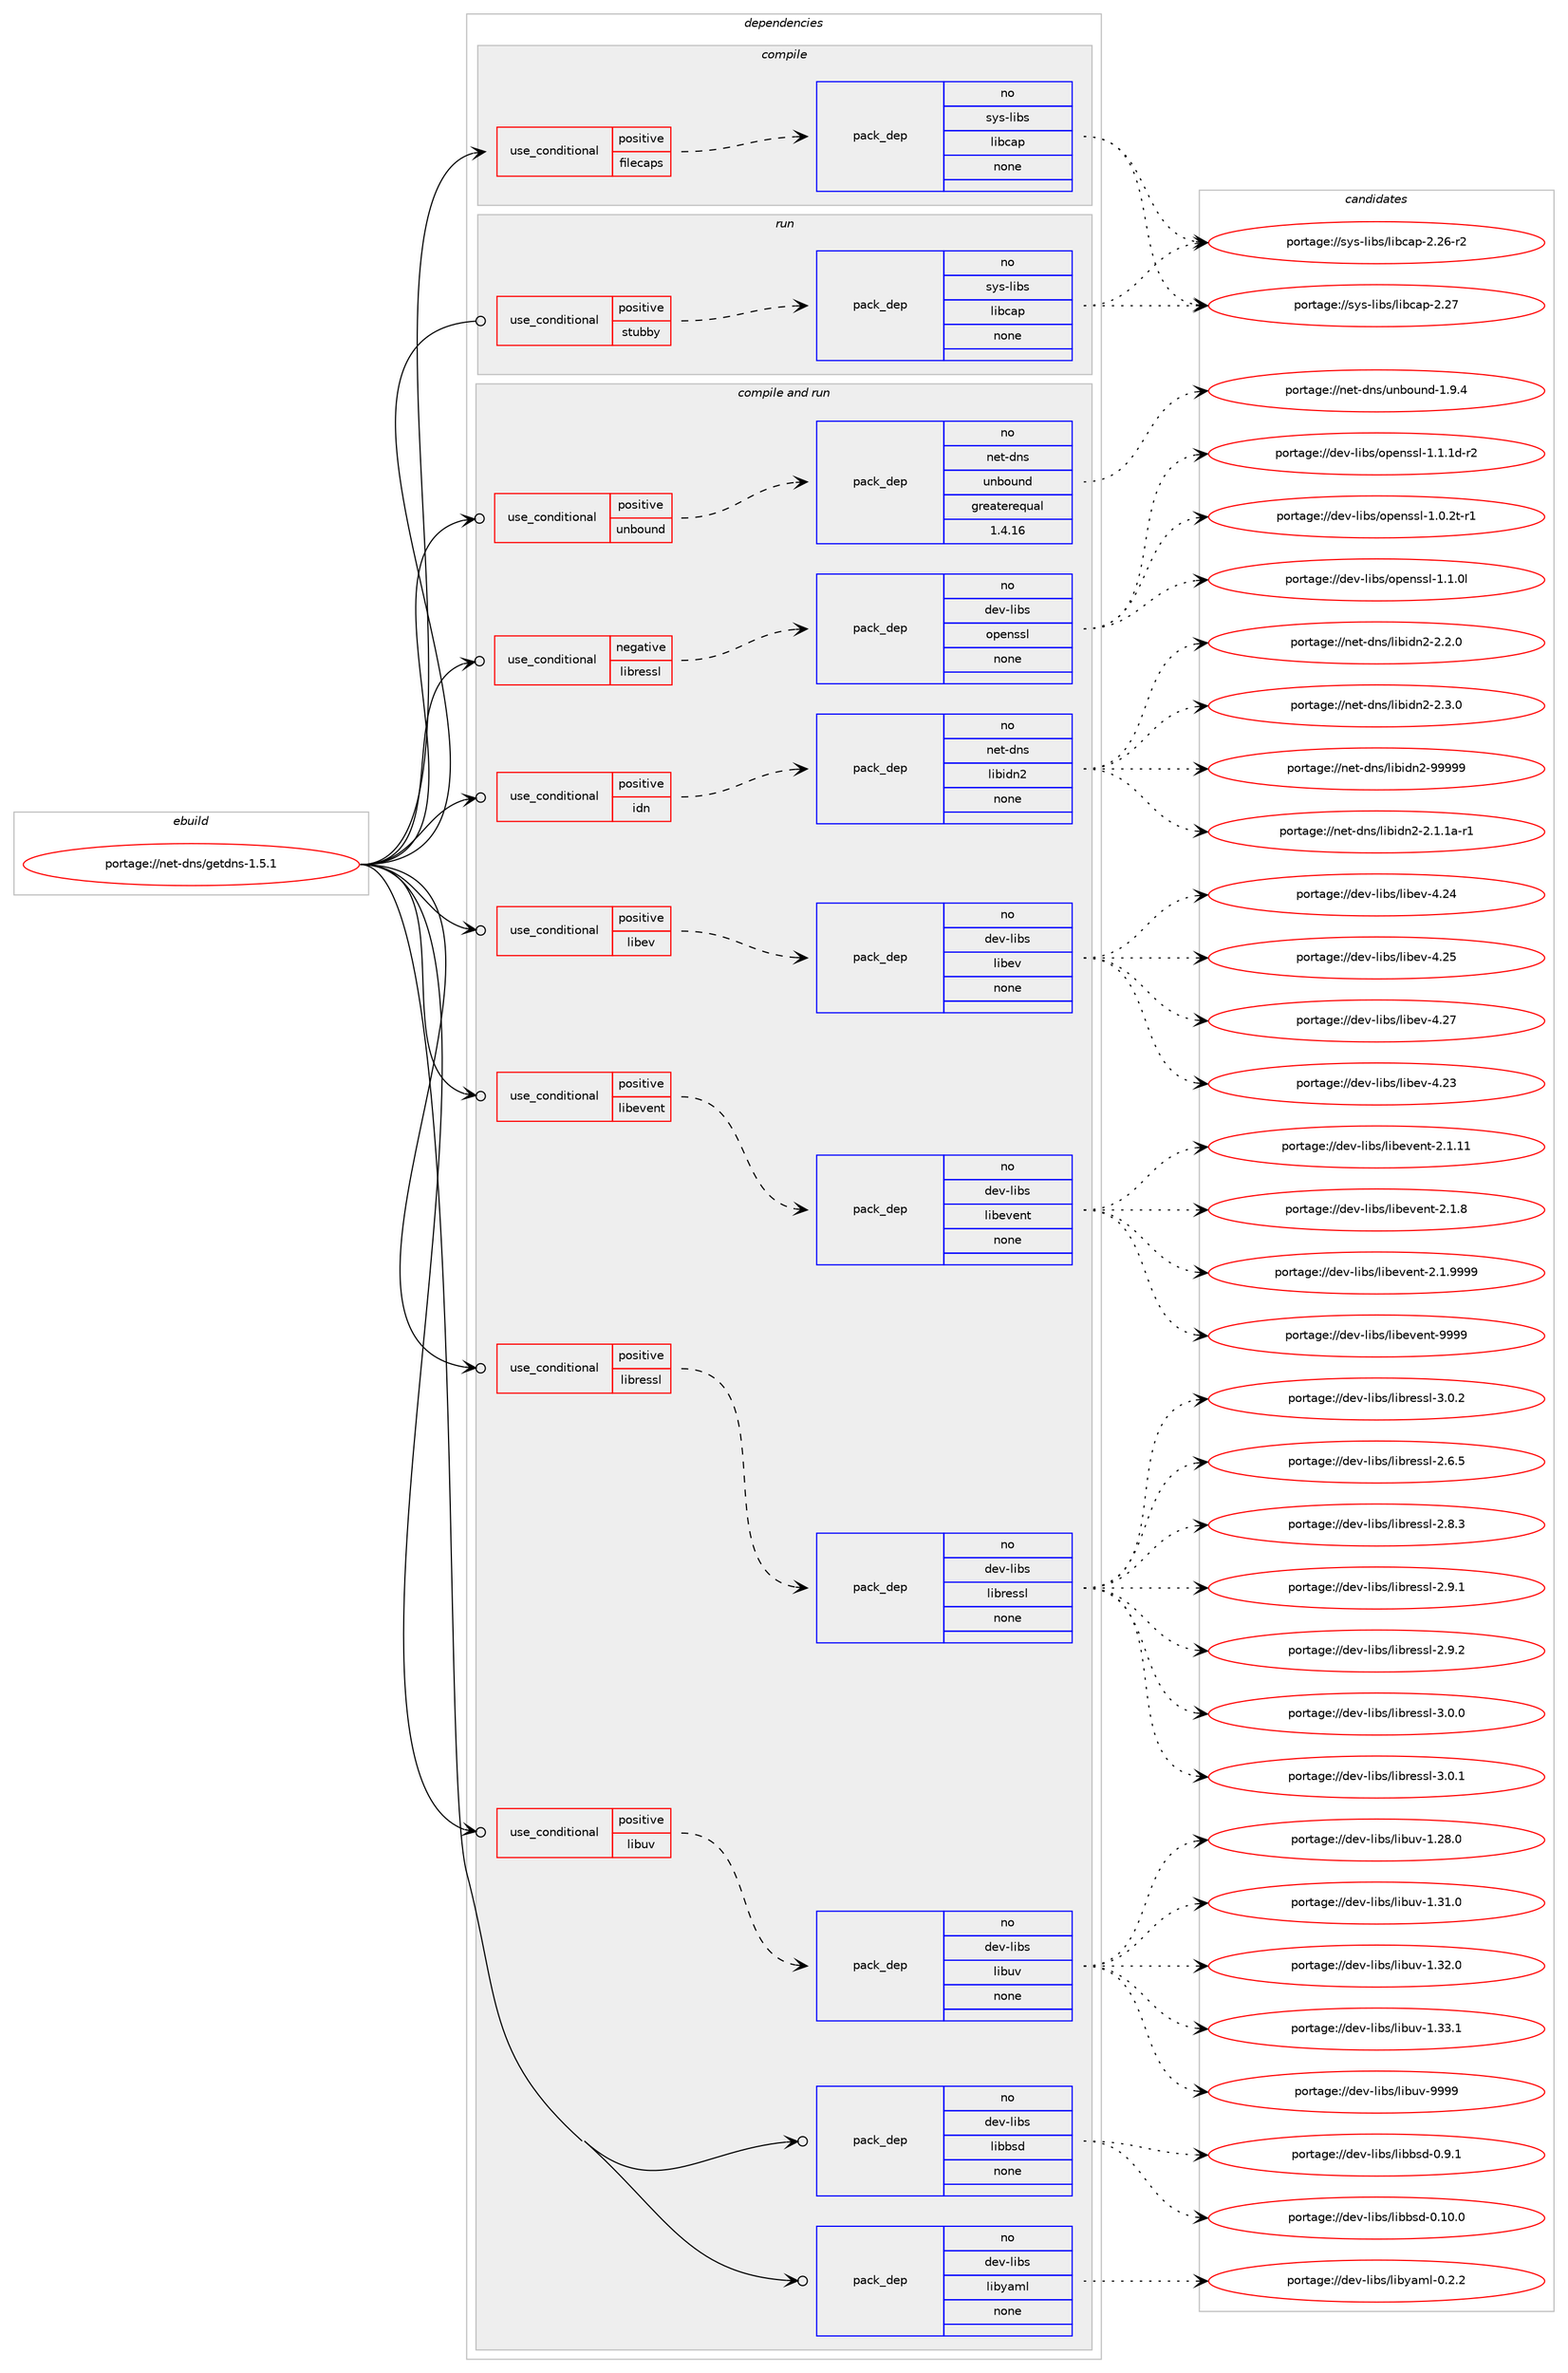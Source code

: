 digraph prolog {

# *************
# Graph options
# *************

newrank=true;
concentrate=true;
compound=true;
graph [rankdir=LR,fontname=Helvetica,fontsize=10,ranksep=1.5];#, ranksep=2.5, nodesep=0.2];
edge  [arrowhead=vee];
node  [fontname=Helvetica,fontsize=10];

# **********
# The ebuild
# **********

subgraph cluster_leftcol {
color=gray;
rank=same;
label=<<i>ebuild</i>>;
id [label="portage://net-dns/getdns-1.5.1", color=red, width=4, href="../net-dns/getdns-1.5.1.svg"];
}

# ****************
# The dependencies
# ****************

subgraph cluster_midcol {
color=gray;
label=<<i>dependencies</i>>;
subgraph cluster_compile {
fillcolor="#eeeeee";
style=filled;
label=<<i>compile</i>>;
subgraph cond87681 {
dependency351081 [label=<<TABLE BORDER="0" CELLBORDER="1" CELLSPACING="0" CELLPADDING="4"><TR><TD ROWSPAN="3" CELLPADDING="10">use_conditional</TD></TR><TR><TD>positive</TD></TR><TR><TD>filecaps</TD></TR></TABLE>>, shape=none, color=red];
subgraph pack257607 {
dependency351082 [label=<<TABLE BORDER="0" CELLBORDER="1" CELLSPACING="0" CELLPADDING="4" WIDTH="220"><TR><TD ROWSPAN="6" CELLPADDING="30">pack_dep</TD></TR><TR><TD WIDTH="110">no</TD></TR><TR><TD>sys-libs</TD></TR><TR><TD>libcap</TD></TR><TR><TD>none</TD></TR><TR><TD></TD></TR></TABLE>>, shape=none, color=blue];
}
dependency351081:e -> dependency351082:w [weight=20,style="dashed",arrowhead="vee"];
}
id:e -> dependency351081:w [weight=20,style="solid",arrowhead="vee"];
}
subgraph cluster_compileandrun {
fillcolor="#eeeeee";
style=filled;
label=<<i>compile and run</i>>;
subgraph cond87682 {
dependency351083 [label=<<TABLE BORDER="0" CELLBORDER="1" CELLSPACING="0" CELLPADDING="4"><TR><TD ROWSPAN="3" CELLPADDING="10">use_conditional</TD></TR><TR><TD>negative</TD></TR><TR><TD>libressl</TD></TR></TABLE>>, shape=none, color=red];
subgraph pack257608 {
dependency351084 [label=<<TABLE BORDER="0" CELLBORDER="1" CELLSPACING="0" CELLPADDING="4" WIDTH="220"><TR><TD ROWSPAN="6" CELLPADDING="30">pack_dep</TD></TR><TR><TD WIDTH="110">no</TD></TR><TR><TD>dev-libs</TD></TR><TR><TD>openssl</TD></TR><TR><TD>none</TD></TR><TR><TD></TD></TR></TABLE>>, shape=none, color=blue];
}
dependency351083:e -> dependency351084:w [weight=20,style="dashed",arrowhead="vee"];
}
id:e -> dependency351083:w [weight=20,style="solid",arrowhead="odotvee"];
subgraph cond87683 {
dependency351085 [label=<<TABLE BORDER="0" CELLBORDER="1" CELLSPACING="0" CELLPADDING="4"><TR><TD ROWSPAN="3" CELLPADDING="10">use_conditional</TD></TR><TR><TD>positive</TD></TR><TR><TD>idn</TD></TR></TABLE>>, shape=none, color=red];
subgraph pack257609 {
dependency351086 [label=<<TABLE BORDER="0" CELLBORDER="1" CELLSPACING="0" CELLPADDING="4" WIDTH="220"><TR><TD ROWSPAN="6" CELLPADDING="30">pack_dep</TD></TR><TR><TD WIDTH="110">no</TD></TR><TR><TD>net-dns</TD></TR><TR><TD>libidn2</TD></TR><TR><TD>none</TD></TR><TR><TD></TD></TR></TABLE>>, shape=none, color=blue];
}
dependency351085:e -> dependency351086:w [weight=20,style="dashed",arrowhead="vee"];
}
id:e -> dependency351085:w [weight=20,style="solid",arrowhead="odotvee"];
subgraph cond87684 {
dependency351087 [label=<<TABLE BORDER="0" CELLBORDER="1" CELLSPACING="0" CELLPADDING="4"><TR><TD ROWSPAN="3" CELLPADDING="10">use_conditional</TD></TR><TR><TD>positive</TD></TR><TR><TD>libev</TD></TR></TABLE>>, shape=none, color=red];
subgraph pack257610 {
dependency351088 [label=<<TABLE BORDER="0" CELLBORDER="1" CELLSPACING="0" CELLPADDING="4" WIDTH="220"><TR><TD ROWSPAN="6" CELLPADDING="30">pack_dep</TD></TR><TR><TD WIDTH="110">no</TD></TR><TR><TD>dev-libs</TD></TR><TR><TD>libev</TD></TR><TR><TD>none</TD></TR><TR><TD></TD></TR></TABLE>>, shape=none, color=blue];
}
dependency351087:e -> dependency351088:w [weight=20,style="dashed",arrowhead="vee"];
}
id:e -> dependency351087:w [weight=20,style="solid",arrowhead="odotvee"];
subgraph cond87685 {
dependency351089 [label=<<TABLE BORDER="0" CELLBORDER="1" CELLSPACING="0" CELLPADDING="4"><TR><TD ROWSPAN="3" CELLPADDING="10">use_conditional</TD></TR><TR><TD>positive</TD></TR><TR><TD>libevent</TD></TR></TABLE>>, shape=none, color=red];
subgraph pack257611 {
dependency351090 [label=<<TABLE BORDER="0" CELLBORDER="1" CELLSPACING="0" CELLPADDING="4" WIDTH="220"><TR><TD ROWSPAN="6" CELLPADDING="30">pack_dep</TD></TR><TR><TD WIDTH="110">no</TD></TR><TR><TD>dev-libs</TD></TR><TR><TD>libevent</TD></TR><TR><TD>none</TD></TR><TR><TD></TD></TR></TABLE>>, shape=none, color=blue];
}
dependency351089:e -> dependency351090:w [weight=20,style="dashed",arrowhead="vee"];
}
id:e -> dependency351089:w [weight=20,style="solid",arrowhead="odotvee"];
subgraph cond87686 {
dependency351091 [label=<<TABLE BORDER="0" CELLBORDER="1" CELLSPACING="0" CELLPADDING="4"><TR><TD ROWSPAN="3" CELLPADDING="10">use_conditional</TD></TR><TR><TD>positive</TD></TR><TR><TD>libressl</TD></TR></TABLE>>, shape=none, color=red];
subgraph pack257612 {
dependency351092 [label=<<TABLE BORDER="0" CELLBORDER="1" CELLSPACING="0" CELLPADDING="4" WIDTH="220"><TR><TD ROWSPAN="6" CELLPADDING="30">pack_dep</TD></TR><TR><TD WIDTH="110">no</TD></TR><TR><TD>dev-libs</TD></TR><TR><TD>libressl</TD></TR><TR><TD>none</TD></TR><TR><TD></TD></TR></TABLE>>, shape=none, color=blue];
}
dependency351091:e -> dependency351092:w [weight=20,style="dashed",arrowhead="vee"];
}
id:e -> dependency351091:w [weight=20,style="solid",arrowhead="odotvee"];
subgraph cond87687 {
dependency351093 [label=<<TABLE BORDER="0" CELLBORDER="1" CELLSPACING="0" CELLPADDING="4"><TR><TD ROWSPAN="3" CELLPADDING="10">use_conditional</TD></TR><TR><TD>positive</TD></TR><TR><TD>libuv</TD></TR></TABLE>>, shape=none, color=red];
subgraph pack257613 {
dependency351094 [label=<<TABLE BORDER="0" CELLBORDER="1" CELLSPACING="0" CELLPADDING="4" WIDTH="220"><TR><TD ROWSPAN="6" CELLPADDING="30">pack_dep</TD></TR><TR><TD WIDTH="110">no</TD></TR><TR><TD>dev-libs</TD></TR><TR><TD>libuv</TD></TR><TR><TD>none</TD></TR><TR><TD></TD></TR></TABLE>>, shape=none, color=blue];
}
dependency351093:e -> dependency351094:w [weight=20,style="dashed",arrowhead="vee"];
}
id:e -> dependency351093:w [weight=20,style="solid",arrowhead="odotvee"];
subgraph cond87688 {
dependency351095 [label=<<TABLE BORDER="0" CELLBORDER="1" CELLSPACING="0" CELLPADDING="4"><TR><TD ROWSPAN="3" CELLPADDING="10">use_conditional</TD></TR><TR><TD>positive</TD></TR><TR><TD>unbound</TD></TR></TABLE>>, shape=none, color=red];
subgraph pack257614 {
dependency351096 [label=<<TABLE BORDER="0" CELLBORDER="1" CELLSPACING="0" CELLPADDING="4" WIDTH="220"><TR><TD ROWSPAN="6" CELLPADDING="30">pack_dep</TD></TR><TR><TD WIDTH="110">no</TD></TR><TR><TD>net-dns</TD></TR><TR><TD>unbound</TD></TR><TR><TD>greaterequal</TD></TR><TR><TD>1.4.16</TD></TR></TABLE>>, shape=none, color=blue];
}
dependency351095:e -> dependency351096:w [weight=20,style="dashed",arrowhead="vee"];
}
id:e -> dependency351095:w [weight=20,style="solid",arrowhead="odotvee"];
subgraph pack257615 {
dependency351097 [label=<<TABLE BORDER="0" CELLBORDER="1" CELLSPACING="0" CELLPADDING="4" WIDTH="220"><TR><TD ROWSPAN="6" CELLPADDING="30">pack_dep</TD></TR><TR><TD WIDTH="110">no</TD></TR><TR><TD>dev-libs</TD></TR><TR><TD>libbsd</TD></TR><TR><TD>none</TD></TR><TR><TD></TD></TR></TABLE>>, shape=none, color=blue];
}
id:e -> dependency351097:w [weight=20,style="solid",arrowhead="odotvee"];
subgraph pack257616 {
dependency351098 [label=<<TABLE BORDER="0" CELLBORDER="1" CELLSPACING="0" CELLPADDING="4" WIDTH="220"><TR><TD ROWSPAN="6" CELLPADDING="30">pack_dep</TD></TR><TR><TD WIDTH="110">no</TD></TR><TR><TD>dev-libs</TD></TR><TR><TD>libyaml</TD></TR><TR><TD>none</TD></TR><TR><TD></TD></TR></TABLE>>, shape=none, color=blue];
}
id:e -> dependency351098:w [weight=20,style="solid",arrowhead="odotvee"];
}
subgraph cluster_run {
fillcolor="#eeeeee";
style=filled;
label=<<i>run</i>>;
subgraph cond87689 {
dependency351099 [label=<<TABLE BORDER="0" CELLBORDER="1" CELLSPACING="0" CELLPADDING="4"><TR><TD ROWSPAN="3" CELLPADDING="10">use_conditional</TD></TR><TR><TD>positive</TD></TR><TR><TD>stubby</TD></TR></TABLE>>, shape=none, color=red];
subgraph pack257617 {
dependency351100 [label=<<TABLE BORDER="0" CELLBORDER="1" CELLSPACING="0" CELLPADDING="4" WIDTH="220"><TR><TD ROWSPAN="6" CELLPADDING="30">pack_dep</TD></TR><TR><TD WIDTH="110">no</TD></TR><TR><TD>sys-libs</TD></TR><TR><TD>libcap</TD></TR><TR><TD>none</TD></TR><TR><TD></TD></TR></TABLE>>, shape=none, color=blue];
}
dependency351099:e -> dependency351100:w [weight=20,style="dashed",arrowhead="vee"];
}
id:e -> dependency351099:w [weight=20,style="solid",arrowhead="odot"];
}
}

# **************
# The candidates
# **************

subgraph cluster_choices {
rank=same;
color=gray;
label=<<i>candidates</i>>;

subgraph choice257607 {
color=black;
nodesep=1;
choiceportage11512111545108105981154710810598999711245504650544511450 [label="portage://sys-libs/libcap-2.26-r2", color=red, width=4,href="../sys-libs/libcap-2.26-r2.svg"];
choiceportage1151211154510810598115471081059899971124550465055 [label="portage://sys-libs/libcap-2.27", color=red, width=4,href="../sys-libs/libcap-2.27.svg"];
dependency351082:e -> choiceportage11512111545108105981154710810598999711245504650544511450:w [style=dotted,weight="100"];
dependency351082:e -> choiceportage1151211154510810598115471081059899971124550465055:w [style=dotted,weight="100"];
}
subgraph choice257608 {
color=black;
nodesep=1;
choiceportage1001011184510810598115471111121011101151151084549464846501164511449 [label="portage://dev-libs/openssl-1.0.2t-r1", color=red, width=4,href="../dev-libs/openssl-1.0.2t-r1.svg"];
choiceportage100101118451081059811547111112101110115115108454946494648108 [label="portage://dev-libs/openssl-1.1.0l", color=red, width=4,href="../dev-libs/openssl-1.1.0l.svg"];
choiceportage1001011184510810598115471111121011101151151084549464946491004511450 [label="portage://dev-libs/openssl-1.1.1d-r2", color=red, width=4,href="../dev-libs/openssl-1.1.1d-r2.svg"];
dependency351084:e -> choiceportage1001011184510810598115471111121011101151151084549464846501164511449:w [style=dotted,weight="100"];
dependency351084:e -> choiceportage100101118451081059811547111112101110115115108454946494648108:w [style=dotted,weight="100"];
dependency351084:e -> choiceportage1001011184510810598115471111121011101151151084549464946491004511450:w [style=dotted,weight="100"];
}
subgraph choice257609 {
color=black;
nodesep=1;
choiceportage11010111645100110115471081059810510011050455046494649974511449 [label="portage://net-dns/libidn2-2.1.1a-r1", color=red, width=4,href="../net-dns/libidn2-2.1.1a-r1.svg"];
choiceportage11010111645100110115471081059810510011050455046504648 [label="portage://net-dns/libidn2-2.2.0", color=red, width=4,href="../net-dns/libidn2-2.2.0.svg"];
choiceportage11010111645100110115471081059810510011050455046514648 [label="portage://net-dns/libidn2-2.3.0", color=red, width=4,href="../net-dns/libidn2-2.3.0.svg"];
choiceportage11010111645100110115471081059810510011050455757575757 [label="portage://net-dns/libidn2-99999", color=red, width=4,href="../net-dns/libidn2-99999.svg"];
dependency351086:e -> choiceportage11010111645100110115471081059810510011050455046494649974511449:w [style=dotted,weight="100"];
dependency351086:e -> choiceportage11010111645100110115471081059810510011050455046504648:w [style=dotted,weight="100"];
dependency351086:e -> choiceportage11010111645100110115471081059810510011050455046514648:w [style=dotted,weight="100"];
dependency351086:e -> choiceportage11010111645100110115471081059810510011050455757575757:w [style=dotted,weight="100"];
}
subgraph choice257610 {
color=black;
nodesep=1;
choiceportage100101118451081059811547108105981011184552465051 [label="portage://dev-libs/libev-4.23", color=red, width=4,href="../dev-libs/libev-4.23.svg"];
choiceportage100101118451081059811547108105981011184552465052 [label="portage://dev-libs/libev-4.24", color=red, width=4,href="../dev-libs/libev-4.24.svg"];
choiceportage100101118451081059811547108105981011184552465053 [label="portage://dev-libs/libev-4.25", color=red, width=4,href="../dev-libs/libev-4.25.svg"];
choiceportage100101118451081059811547108105981011184552465055 [label="portage://dev-libs/libev-4.27", color=red, width=4,href="../dev-libs/libev-4.27.svg"];
dependency351088:e -> choiceportage100101118451081059811547108105981011184552465051:w [style=dotted,weight="100"];
dependency351088:e -> choiceportage100101118451081059811547108105981011184552465052:w [style=dotted,weight="100"];
dependency351088:e -> choiceportage100101118451081059811547108105981011184552465053:w [style=dotted,weight="100"];
dependency351088:e -> choiceportage100101118451081059811547108105981011184552465055:w [style=dotted,weight="100"];
}
subgraph choice257611 {
color=black;
nodesep=1;
choiceportage1001011184510810598115471081059810111810111011645504649464949 [label="portage://dev-libs/libevent-2.1.11", color=red, width=4,href="../dev-libs/libevent-2.1.11.svg"];
choiceportage10010111845108105981154710810598101118101110116455046494656 [label="portage://dev-libs/libevent-2.1.8", color=red, width=4,href="../dev-libs/libevent-2.1.8.svg"];
choiceportage10010111845108105981154710810598101118101110116455046494657575757 [label="portage://dev-libs/libevent-2.1.9999", color=red, width=4,href="../dev-libs/libevent-2.1.9999.svg"];
choiceportage100101118451081059811547108105981011181011101164557575757 [label="portage://dev-libs/libevent-9999", color=red, width=4,href="../dev-libs/libevent-9999.svg"];
dependency351090:e -> choiceportage1001011184510810598115471081059810111810111011645504649464949:w [style=dotted,weight="100"];
dependency351090:e -> choiceportage10010111845108105981154710810598101118101110116455046494656:w [style=dotted,weight="100"];
dependency351090:e -> choiceportage10010111845108105981154710810598101118101110116455046494657575757:w [style=dotted,weight="100"];
dependency351090:e -> choiceportage100101118451081059811547108105981011181011101164557575757:w [style=dotted,weight="100"];
}
subgraph choice257612 {
color=black;
nodesep=1;
choiceportage10010111845108105981154710810598114101115115108455046544653 [label="portage://dev-libs/libressl-2.6.5", color=red, width=4,href="../dev-libs/libressl-2.6.5.svg"];
choiceportage10010111845108105981154710810598114101115115108455046564651 [label="portage://dev-libs/libressl-2.8.3", color=red, width=4,href="../dev-libs/libressl-2.8.3.svg"];
choiceportage10010111845108105981154710810598114101115115108455046574649 [label="portage://dev-libs/libressl-2.9.1", color=red, width=4,href="../dev-libs/libressl-2.9.1.svg"];
choiceportage10010111845108105981154710810598114101115115108455046574650 [label="portage://dev-libs/libressl-2.9.2", color=red, width=4,href="../dev-libs/libressl-2.9.2.svg"];
choiceportage10010111845108105981154710810598114101115115108455146484648 [label="portage://dev-libs/libressl-3.0.0", color=red, width=4,href="../dev-libs/libressl-3.0.0.svg"];
choiceportage10010111845108105981154710810598114101115115108455146484649 [label="portage://dev-libs/libressl-3.0.1", color=red, width=4,href="../dev-libs/libressl-3.0.1.svg"];
choiceportage10010111845108105981154710810598114101115115108455146484650 [label="portage://dev-libs/libressl-3.0.2", color=red, width=4,href="../dev-libs/libressl-3.0.2.svg"];
dependency351092:e -> choiceportage10010111845108105981154710810598114101115115108455046544653:w [style=dotted,weight="100"];
dependency351092:e -> choiceportage10010111845108105981154710810598114101115115108455046564651:w [style=dotted,weight="100"];
dependency351092:e -> choiceportage10010111845108105981154710810598114101115115108455046574649:w [style=dotted,weight="100"];
dependency351092:e -> choiceportage10010111845108105981154710810598114101115115108455046574650:w [style=dotted,weight="100"];
dependency351092:e -> choiceportage10010111845108105981154710810598114101115115108455146484648:w [style=dotted,weight="100"];
dependency351092:e -> choiceportage10010111845108105981154710810598114101115115108455146484649:w [style=dotted,weight="100"];
dependency351092:e -> choiceportage10010111845108105981154710810598114101115115108455146484650:w [style=dotted,weight="100"];
}
subgraph choice257613 {
color=black;
nodesep=1;
choiceportage1001011184510810598115471081059811711845494650564648 [label="portage://dev-libs/libuv-1.28.0", color=red, width=4,href="../dev-libs/libuv-1.28.0.svg"];
choiceportage1001011184510810598115471081059811711845494651494648 [label="portage://dev-libs/libuv-1.31.0", color=red, width=4,href="../dev-libs/libuv-1.31.0.svg"];
choiceportage1001011184510810598115471081059811711845494651504648 [label="portage://dev-libs/libuv-1.32.0", color=red, width=4,href="../dev-libs/libuv-1.32.0.svg"];
choiceportage1001011184510810598115471081059811711845494651514649 [label="portage://dev-libs/libuv-1.33.1", color=red, width=4,href="../dev-libs/libuv-1.33.1.svg"];
choiceportage100101118451081059811547108105981171184557575757 [label="portage://dev-libs/libuv-9999", color=red, width=4,href="../dev-libs/libuv-9999.svg"];
dependency351094:e -> choiceportage1001011184510810598115471081059811711845494650564648:w [style=dotted,weight="100"];
dependency351094:e -> choiceportage1001011184510810598115471081059811711845494651494648:w [style=dotted,weight="100"];
dependency351094:e -> choiceportage1001011184510810598115471081059811711845494651504648:w [style=dotted,weight="100"];
dependency351094:e -> choiceportage1001011184510810598115471081059811711845494651514649:w [style=dotted,weight="100"];
dependency351094:e -> choiceportage100101118451081059811547108105981171184557575757:w [style=dotted,weight="100"];
}
subgraph choice257614 {
color=black;
nodesep=1;
choiceportage110101116451001101154711711098111117110100454946574652 [label="portage://net-dns/unbound-1.9.4", color=red, width=4,href="../net-dns/unbound-1.9.4.svg"];
dependency351096:e -> choiceportage110101116451001101154711711098111117110100454946574652:w [style=dotted,weight="100"];
}
subgraph choice257615 {
color=black;
nodesep=1;
choiceportage100101118451081059811547108105989811510045484649484648 [label="portage://dev-libs/libbsd-0.10.0", color=red, width=4,href="../dev-libs/libbsd-0.10.0.svg"];
choiceportage1001011184510810598115471081059898115100454846574649 [label="portage://dev-libs/libbsd-0.9.1", color=red, width=4,href="../dev-libs/libbsd-0.9.1.svg"];
dependency351097:e -> choiceportage100101118451081059811547108105989811510045484649484648:w [style=dotted,weight="100"];
dependency351097:e -> choiceportage1001011184510810598115471081059898115100454846574649:w [style=dotted,weight="100"];
}
subgraph choice257616 {
color=black;
nodesep=1;
choiceportage1001011184510810598115471081059812197109108454846504650 [label="portage://dev-libs/libyaml-0.2.2", color=red, width=4,href="../dev-libs/libyaml-0.2.2.svg"];
dependency351098:e -> choiceportage1001011184510810598115471081059812197109108454846504650:w [style=dotted,weight="100"];
}
subgraph choice257617 {
color=black;
nodesep=1;
choiceportage11512111545108105981154710810598999711245504650544511450 [label="portage://sys-libs/libcap-2.26-r2", color=red, width=4,href="../sys-libs/libcap-2.26-r2.svg"];
choiceportage1151211154510810598115471081059899971124550465055 [label="portage://sys-libs/libcap-2.27", color=red, width=4,href="../sys-libs/libcap-2.27.svg"];
dependency351100:e -> choiceportage11512111545108105981154710810598999711245504650544511450:w [style=dotted,weight="100"];
dependency351100:e -> choiceportage1151211154510810598115471081059899971124550465055:w [style=dotted,weight="100"];
}
}

}
